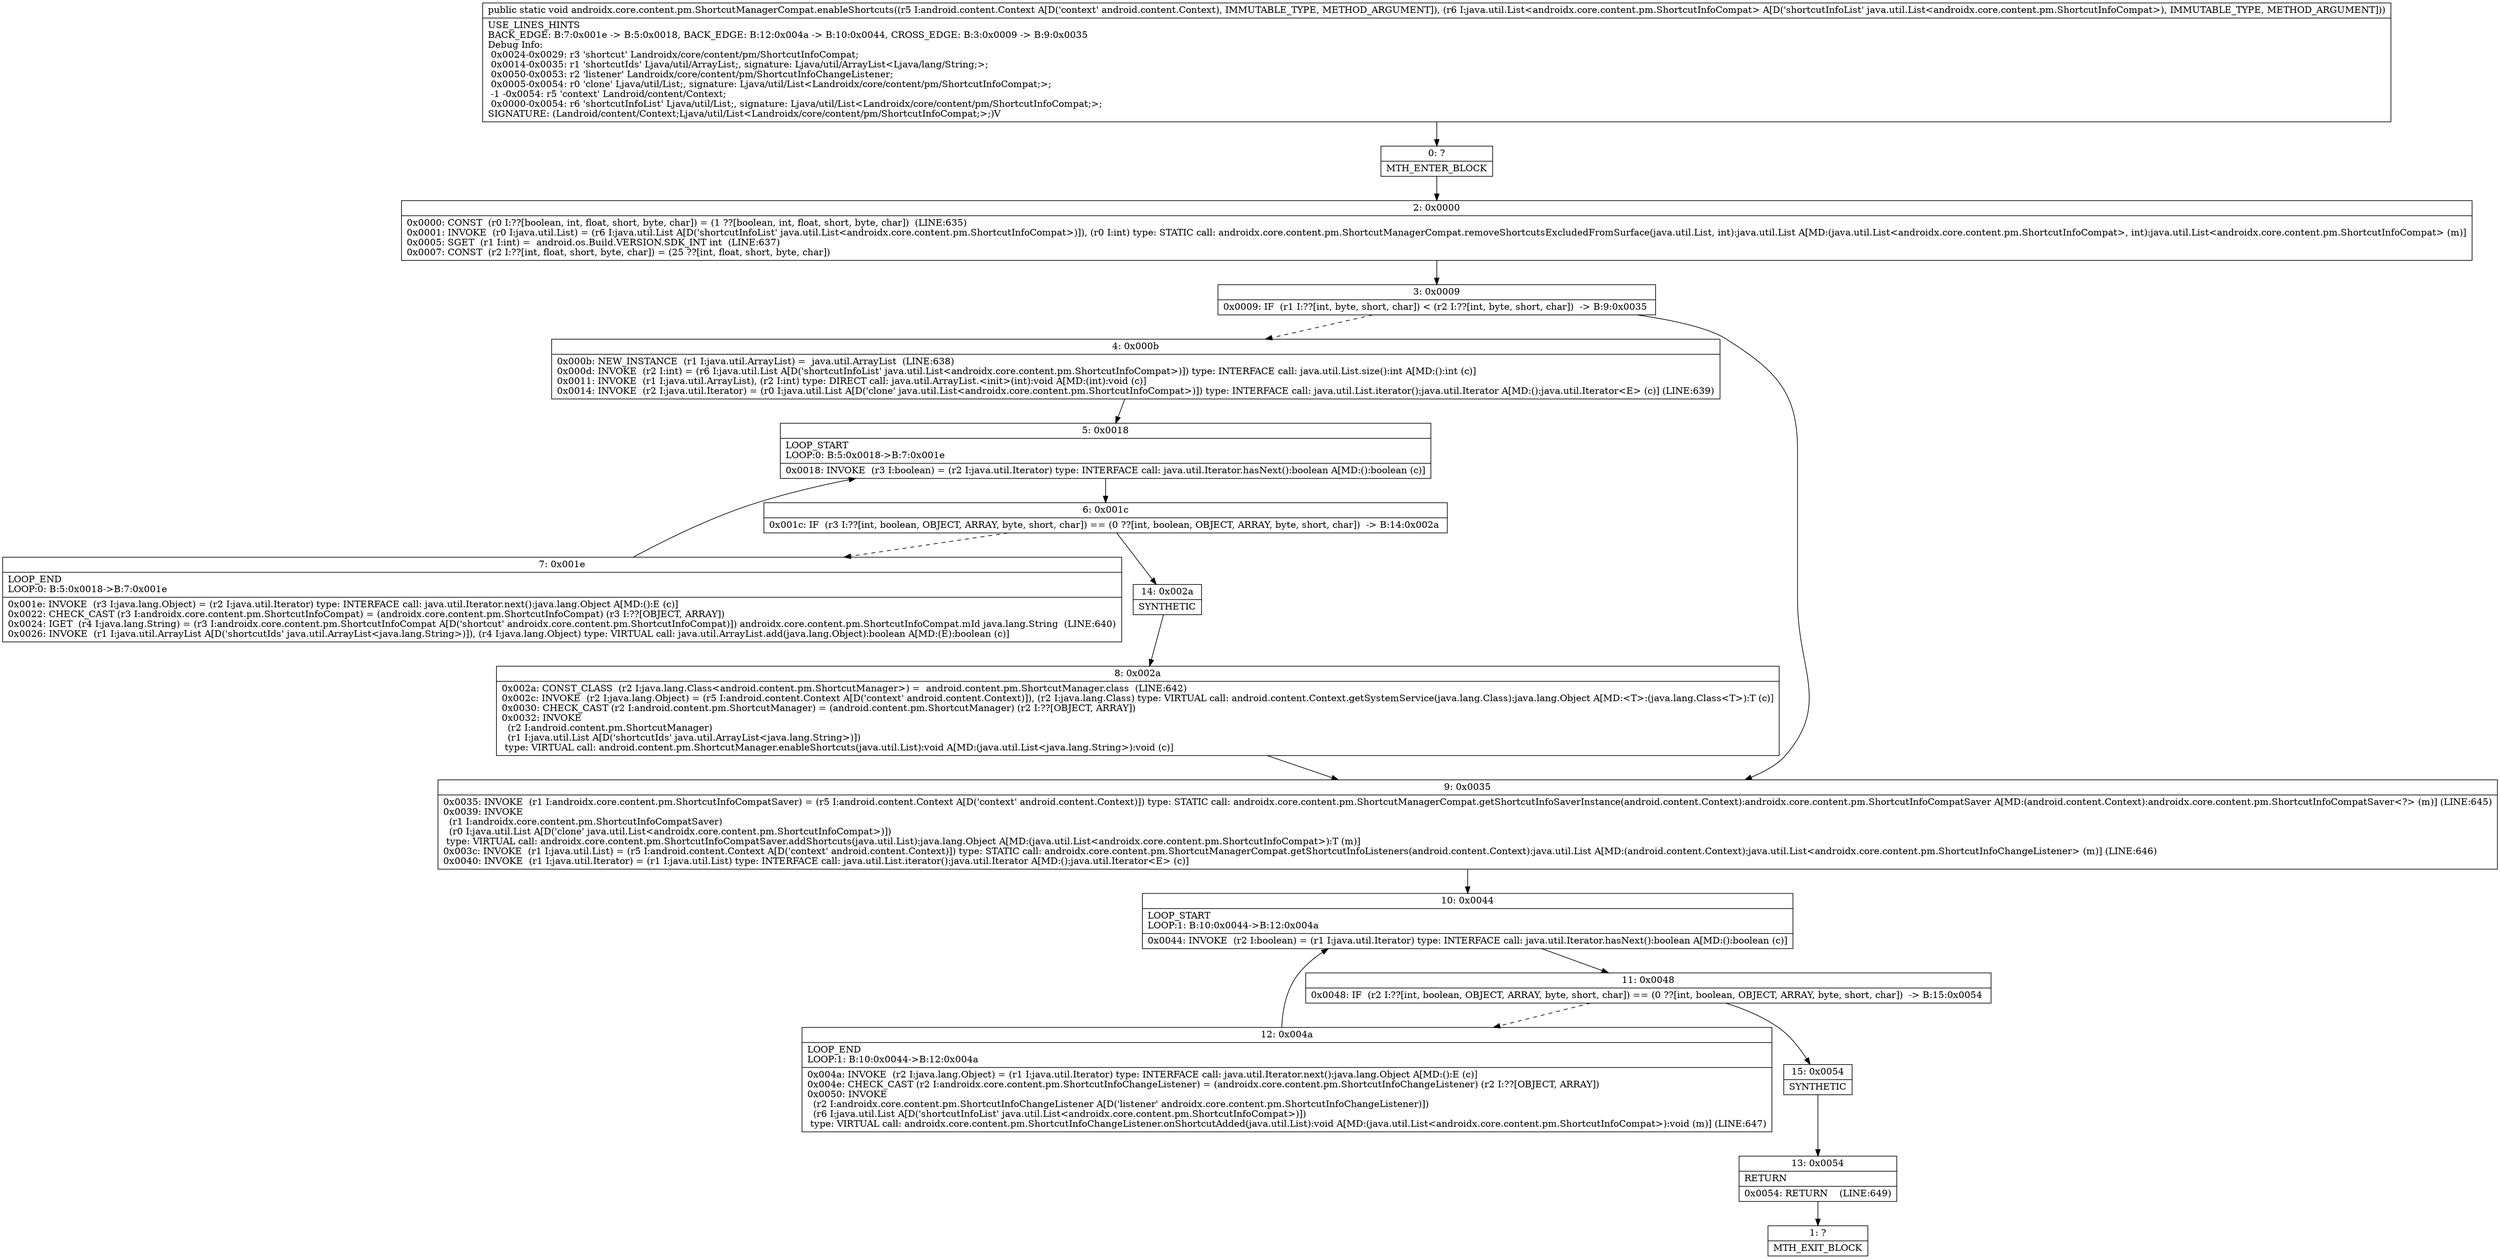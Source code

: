 digraph "CFG forandroidx.core.content.pm.ShortcutManagerCompat.enableShortcuts(Landroid\/content\/Context;Ljava\/util\/List;)V" {
Node_0 [shape=record,label="{0\:\ ?|MTH_ENTER_BLOCK\l}"];
Node_2 [shape=record,label="{2\:\ 0x0000|0x0000: CONST  (r0 I:??[boolean, int, float, short, byte, char]) = (1 ??[boolean, int, float, short, byte, char])  (LINE:635)\l0x0001: INVOKE  (r0 I:java.util.List) = (r6 I:java.util.List A[D('shortcutInfoList' java.util.List\<androidx.core.content.pm.ShortcutInfoCompat\>)]), (r0 I:int) type: STATIC call: androidx.core.content.pm.ShortcutManagerCompat.removeShortcutsExcludedFromSurface(java.util.List, int):java.util.List A[MD:(java.util.List\<androidx.core.content.pm.ShortcutInfoCompat\>, int):java.util.List\<androidx.core.content.pm.ShortcutInfoCompat\> (m)]\l0x0005: SGET  (r1 I:int) =  android.os.Build.VERSION.SDK_INT int  (LINE:637)\l0x0007: CONST  (r2 I:??[int, float, short, byte, char]) = (25 ??[int, float, short, byte, char]) \l}"];
Node_3 [shape=record,label="{3\:\ 0x0009|0x0009: IF  (r1 I:??[int, byte, short, char]) \< (r2 I:??[int, byte, short, char])  \-\> B:9:0x0035 \l}"];
Node_4 [shape=record,label="{4\:\ 0x000b|0x000b: NEW_INSTANCE  (r1 I:java.util.ArrayList) =  java.util.ArrayList  (LINE:638)\l0x000d: INVOKE  (r2 I:int) = (r6 I:java.util.List A[D('shortcutInfoList' java.util.List\<androidx.core.content.pm.ShortcutInfoCompat\>)]) type: INTERFACE call: java.util.List.size():int A[MD:():int (c)]\l0x0011: INVOKE  (r1 I:java.util.ArrayList), (r2 I:int) type: DIRECT call: java.util.ArrayList.\<init\>(int):void A[MD:(int):void (c)]\l0x0014: INVOKE  (r2 I:java.util.Iterator) = (r0 I:java.util.List A[D('clone' java.util.List\<androidx.core.content.pm.ShortcutInfoCompat\>)]) type: INTERFACE call: java.util.List.iterator():java.util.Iterator A[MD:():java.util.Iterator\<E\> (c)] (LINE:639)\l}"];
Node_5 [shape=record,label="{5\:\ 0x0018|LOOP_START\lLOOP:0: B:5:0x0018\-\>B:7:0x001e\l|0x0018: INVOKE  (r3 I:boolean) = (r2 I:java.util.Iterator) type: INTERFACE call: java.util.Iterator.hasNext():boolean A[MD:():boolean (c)]\l}"];
Node_6 [shape=record,label="{6\:\ 0x001c|0x001c: IF  (r3 I:??[int, boolean, OBJECT, ARRAY, byte, short, char]) == (0 ??[int, boolean, OBJECT, ARRAY, byte, short, char])  \-\> B:14:0x002a \l}"];
Node_7 [shape=record,label="{7\:\ 0x001e|LOOP_END\lLOOP:0: B:5:0x0018\-\>B:7:0x001e\l|0x001e: INVOKE  (r3 I:java.lang.Object) = (r2 I:java.util.Iterator) type: INTERFACE call: java.util.Iterator.next():java.lang.Object A[MD:():E (c)]\l0x0022: CHECK_CAST (r3 I:androidx.core.content.pm.ShortcutInfoCompat) = (androidx.core.content.pm.ShortcutInfoCompat) (r3 I:??[OBJECT, ARRAY]) \l0x0024: IGET  (r4 I:java.lang.String) = (r3 I:androidx.core.content.pm.ShortcutInfoCompat A[D('shortcut' androidx.core.content.pm.ShortcutInfoCompat)]) androidx.core.content.pm.ShortcutInfoCompat.mId java.lang.String  (LINE:640)\l0x0026: INVOKE  (r1 I:java.util.ArrayList A[D('shortcutIds' java.util.ArrayList\<java.lang.String\>)]), (r4 I:java.lang.Object) type: VIRTUAL call: java.util.ArrayList.add(java.lang.Object):boolean A[MD:(E):boolean (c)]\l}"];
Node_14 [shape=record,label="{14\:\ 0x002a|SYNTHETIC\l}"];
Node_8 [shape=record,label="{8\:\ 0x002a|0x002a: CONST_CLASS  (r2 I:java.lang.Class\<android.content.pm.ShortcutManager\>) =  android.content.pm.ShortcutManager.class  (LINE:642)\l0x002c: INVOKE  (r2 I:java.lang.Object) = (r5 I:android.content.Context A[D('context' android.content.Context)]), (r2 I:java.lang.Class) type: VIRTUAL call: android.content.Context.getSystemService(java.lang.Class):java.lang.Object A[MD:\<T\>:(java.lang.Class\<T\>):T (c)]\l0x0030: CHECK_CAST (r2 I:android.content.pm.ShortcutManager) = (android.content.pm.ShortcutManager) (r2 I:??[OBJECT, ARRAY]) \l0x0032: INVOKE  \l  (r2 I:android.content.pm.ShortcutManager)\l  (r1 I:java.util.List A[D('shortcutIds' java.util.ArrayList\<java.lang.String\>)])\l type: VIRTUAL call: android.content.pm.ShortcutManager.enableShortcuts(java.util.List):void A[MD:(java.util.List\<java.lang.String\>):void (c)]\l}"];
Node_9 [shape=record,label="{9\:\ 0x0035|0x0035: INVOKE  (r1 I:androidx.core.content.pm.ShortcutInfoCompatSaver) = (r5 I:android.content.Context A[D('context' android.content.Context)]) type: STATIC call: androidx.core.content.pm.ShortcutManagerCompat.getShortcutInfoSaverInstance(android.content.Context):androidx.core.content.pm.ShortcutInfoCompatSaver A[MD:(android.content.Context):androidx.core.content.pm.ShortcutInfoCompatSaver\<?\> (m)] (LINE:645)\l0x0039: INVOKE  \l  (r1 I:androidx.core.content.pm.ShortcutInfoCompatSaver)\l  (r0 I:java.util.List A[D('clone' java.util.List\<androidx.core.content.pm.ShortcutInfoCompat\>)])\l type: VIRTUAL call: androidx.core.content.pm.ShortcutInfoCompatSaver.addShortcuts(java.util.List):java.lang.Object A[MD:(java.util.List\<androidx.core.content.pm.ShortcutInfoCompat\>):T (m)]\l0x003c: INVOKE  (r1 I:java.util.List) = (r5 I:android.content.Context A[D('context' android.content.Context)]) type: STATIC call: androidx.core.content.pm.ShortcutManagerCompat.getShortcutInfoListeners(android.content.Context):java.util.List A[MD:(android.content.Context):java.util.List\<androidx.core.content.pm.ShortcutInfoChangeListener\> (m)] (LINE:646)\l0x0040: INVOKE  (r1 I:java.util.Iterator) = (r1 I:java.util.List) type: INTERFACE call: java.util.List.iterator():java.util.Iterator A[MD:():java.util.Iterator\<E\> (c)]\l}"];
Node_10 [shape=record,label="{10\:\ 0x0044|LOOP_START\lLOOP:1: B:10:0x0044\-\>B:12:0x004a\l|0x0044: INVOKE  (r2 I:boolean) = (r1 I:java.util.Iterator) type: INTERFACE call: java.util.Iterator.hasNext():boolean A[MD:():boolean (c)]\l}"];
Node_11 [shape=record,label="{11\:\ 0x0048|0x0048: IF  (r2 I:??[int, boolean, OBJECT, ARRAY, byte, short, char]) == (0 ??[int, boolean, OBJECT, ARRAY, byte, short, char])  \-\> B:15:0x0054 \l}"];
Node_12 [shape=record,label="{12\:\ 0x004a|LOOP_END\lLOOP:1: B:10:0x0044\-\>B:12:0x004a\l|0x004a: INVOKE  (r2 I:java.lang.Object) = (r1 I:java.util.Iterator) type: INTERFACE call: java.util.Iterator.next():java.lang.Object A[MD:():E (c)]\l0x004e: CHECK_CAST (r2 I:androidx.core.content.pm.ShortcutInfoChangeListener) = (androidx.core.content.pm.ShortcutInfoChangeListener) (r2 I:??[OBJECT, ARRAY]) \l0x0050: INVOKE  \l  (r2 I:androidx.core.content.pm.ShortcutInfoChangeListener A[D('listener' androidx.core.content.pm.ShortcutInfoChangeListener)])\l  (r6 I:java.util.List A[D('shortcutInfoList' java.util.List\<androidx.core.content.pm.ShortcutInfoCompat\>)])\l type: VIRTUAL call: androidx.core.content.pm.ShortcutInfoChangeListener.onShortcutAdded(java.util.List):void A[MD:(java.util.List\<androidx.core.content.pm.ShortcutInfoCompat\>):void (m)] (LINE:647)\l}"];
Node_15 [shape=record,label="{15\:\ 0x0054|SYNTHETIC\l}"];
Node_13 [shape=record,label="{13\:\ 0x0054|RETURN\l|0x0054: RETURN    (LINE:649)\l}"];
Node_1 [shape=record,label="{1\:\ ?|MTH_EXIT_BLOCK\l}"];
MethodNode[shape=record,label="{public static void androidx.core.content.pm.ShortcutManagerCompat.enableShortcuts((r5 I:android.content.Context A[D('context' android.content.Context), IMMUTABLE_TYPE, METHOD_ARGUMENT]), (r6 I:java.util.List\<androidx.core.content.pm.ShortcutInfoCompat\> A[D('shortcutInfoList' java.util.List\<androidx.core.content.pm.ShortcutInfoCompat\>), IMMUTABLE_TYPE, METHOD_ARGUMENT]))  | USE_LINES_HINTS\lBACK_EDGE: B:7:0x001e \-\> B:5:0x0018, BACK_EDGE: B:12:0x004a \-\> B:10:0x0044, CROSS_EDGE: B:3:0x0009 \-\> B:9:0x0035\lDebug Info:\l  0x0024\-0x0029: r3 'shortcut' Landroidx\/core\/content\/pm\/ShortcutInfoCompat;\l  0x0014\-0x0035: r1 'shortcutIds' Ljava\/util\/ArrayList;, signature: Ljava\/util\/ArrayList\<Ljava\/lang\/String;\>;\l  0x0050\-0x0053: r2 'listener' Landroidx\/core\/content\/pm\/ShortcutInfoChangeListener;\l  0x0005\-0x0054: r0 'clone' Ljava\/util\/List;, signature: Ljava\/util\/List\<Landroidx\/core\/content\/pm\/ShortcutInfoCompat;\>;\l  \-1 \-0x0054: r5 'context' Landroid\/content\/Context;\l  0x0000\-0x0054: r6 'shortcutInfoList' Ljava\/util\/List;, signature: Ljava\/util\/List\<Landroidx\/core\/content\/pm\/ShortcutInfoCompat;\>;\lSIGNATURE: (Landroid\/content\/Context;Ljava\/util\/List\<Landroidx\/core\/content\/pm\/ShortcutInfoCompat;\>;)V\l}"];
MethodNode -> Node_0;Node_0 -> Node_2;
Node_2 -> Node_3;
Node_3 -> Node_4[style=dashed];
Node_3 -> Node_9;
Node_4 -> Node_5;
Node_5 -> Node_6;
Node_6 -> Node_7[style=dashed];
Node_6 -> Node_14;
Node_7 -> Node_5;
Node_14 -> Node_8;
Node_8 -> Node_9;
Node_9 -> Node_10;
Node_10 -> Node_11;
Node_11 -> Node_12[style=dashed];
Node_11 -> Node_15;
Node_12 -> Node_10;
Node_15 -> Node_13;
Node_13 -> Node_1;
}

